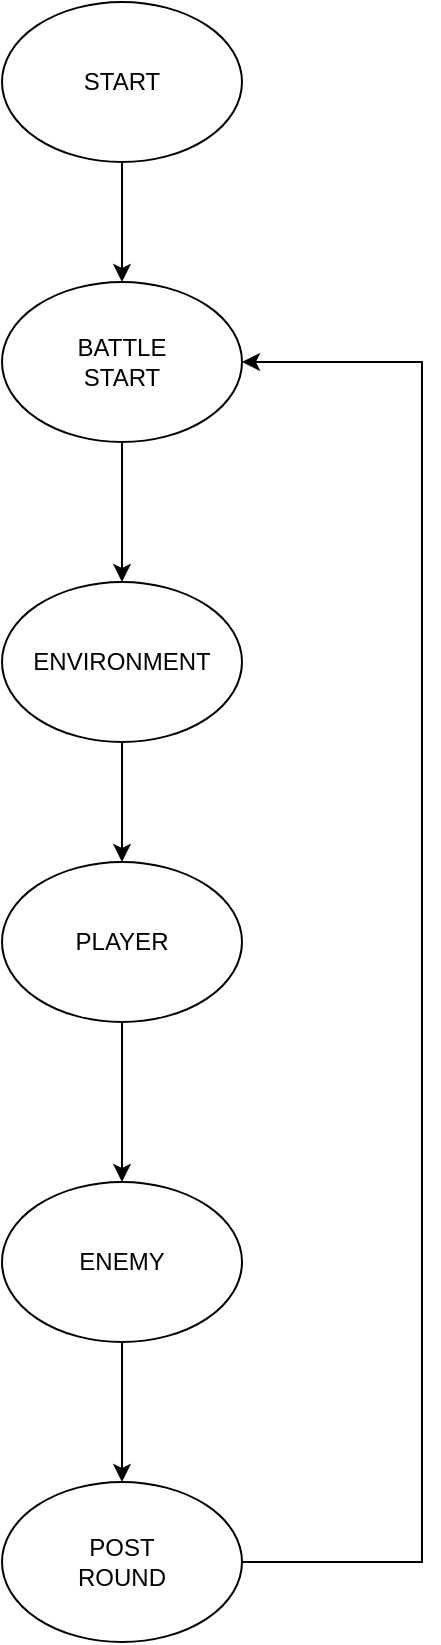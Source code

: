 <mxfile version="26.2.15">
  <diagram name="Page-1" id="7RQ5qrS7RT-U-DfGkurS">
    <mxGraphModel dx="1668" dy="2025" grid="1" gridSize="10" guides="1" tooltips="1" connect="1" arrows="1" fold="1" page="1" pageScale="1" pageWidth="850" pageHeight="1100" math="0" shadow="0">
      <root>
        <mxCell id="0" />
        <mxCell id="1" parent="0" />
        <mxCell id="ZR_jUo90vnNanJmPOccp-7" style="edgeStyle=orthogonalEdgeStyle;rounded=0;orthogonalLoop=1;jettySize=auto;html=1;entryX=0.5;entryY=0;entryDx=0;entryDy=0;" edge="1" parent="1" source="ZR_jUo90vnNanJmPOccp-1" target="ZR_jUo90vnNanJmPOccp-2">
          <mxGeometry relative="1" as="geometry" />
        </mxCell>
        <mxCell id="ZR_jUo90vnNanJmPOccp-1" value="START" style="ellipse;whiteSpace=wrap;html=1;" vertex="1" parent="1">
          <mxGeometry x="340" y="-20" width="120" height="80" as="geometry" />
        </mxCell>
        <mxCell id="ZR_jUo90vnNanJmPOccp-8" style="edgeStyle=orthogonalEdgeStyle;rounded=0;orthogonalLoop=1;jettySize=auto;html=1;" edge="1" parent="1" source="ZR_jUo90vnNanJmPOccp-2" target="ZR_jUo90vnNanJmPOccp-3">
          <mxGeometry relative="1" as="geometry" />
        </mxCell>
        <mxCell id="ZR_jUo90vnNanJmPOccp-2" value="BATTLE&lt;div&gt;START&lt;/div&gt;" style="ellipse;whiteSpace=wrap;html=1;" vertex="1" parent="1">
          <mxGeometry x="340" y="120" width="120" height="80" as="geometry" />
        </mxCell>
        <mxCell id="ZR_jUo90vnNanJmPOccp-9" style="edgeStyle=orthogonalEdgeStyle;rounded=0;orthogonalLoop=1;jettySize=auto;html=1;entryX=0.5;entryY=0;entryDx=0;entryDy=0;" edge="1" parent="1" source="ZR_jUo90vnNanJmPOccp-3" target="ZR_jUo90vnNanJmPOccp-4">
          <mxGeometry relative="1" as="geometry" />
        </mxCell>
        <mxCell id="ZR_jUo90vnNanJmPOccp-3" value="ENVIRONMENT" style="ellipse;whiteSpace=wrap;html=1;" vertex="1" parent="1">
          <mxGeometry x="340" y="270" width="120" height="80" as="geometry" />
        </mxCell>
        <mxCell id="ZR_jUo90vnNanJmPOccp-10" style="edgeStyle=orthogonalEdgeStyle;rounded=0;orthogonalLoop=1;jettySize=auto;html=1;" edge="1" parent="1" source="ZR_jUo90vnNanJmPOccp-4" target="ZR_jUo90vnNanJmPOccp-5">
          <mxGeometry relative="1" as="geometry" />
        </mxCell>
        <mxCell id="ZR_jUo90vnNanJmPOccp-4" value="PLAYER" style="ellipse;whiteSpace=wrap;html=1;" vertex="1" parent="1">
          <mxGeometry x="340" y="410" width="120" height="80" as="geometry" />
        </mxCell>
        <mxCell id="ZR_jUo90vnNanJmPOccp-11" style="edgeStyle=orthogonalEdgeStyle;rounded=0;orthogonalLoop=1;jettySize=auto;html=1;entryX=0.5;entryY=0;entryDx=0;entryDy=0;" edge="1" parent="1" source="ZR_jUo90vnNanJmPOccp-5" target="ZR_jUo90vnNanJmPOccp-6">
          <mxGeometry relative="1" as="geometry" />
        </mxCell>
        <mxCell id="ZR_jUo90vnNanJmPOccp-5" value="ENEMY" style="ellipse;whiteSpace=wrap;html=1;" vertex="1" parent="1">
          <mxGeometry x="340" y="570" width="120" height="80" as="geometry" />
        </mxCell>
        <mxCell id="ZR_jUo90vnNanJmPOccp-12" style="edgeStyle=orthogonalEdgeStyle;rounded=0;orthogonalLoop=1;jettySize=auto;html=1;entryX=1;entryY=0.5;entryDx=0;entryDy=0;" edge="1" parent="1" source="ZR_jUo90vnNanJmPOccp-6" target="ZR_jUo90vnNanJmPOccp-2">
          <mxGeometry relative="1" as="geometry">
            <Array as="points">
              <mxPoint x="550" y="760" />
              <mxPoint x="550" y="160" />
            </Array>
          </mxGeometry>
        </mxCell>
        <mxCell id="ZR_jUo90vnNanJmPOccp-6" value="POST&lt;div&gt;ROUND&lt;/div&gt;" style="ellipse;whiteSpace=wrap;html=1;" vertex="1" parent="1">
          <mxGeometry x="340" y="720" width="120" height="80" as="geometry" />
        </mxCell>
      </root>
    </mxGraphModel>
  </diagram>
</mxfile>
